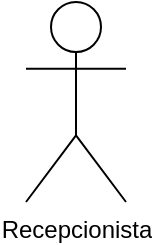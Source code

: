 <mxfile version="13.7.3" type="github">
  <diagram id="MEV_1ULNUNlcin4aDJSM" name="Page-1">
    <mxGraphModel dx="853" dy="761" grid="1" gridSize="10" guides="1" tooltips="1" connect="1" arrows="1" fold="1" page="1" pageScale="1" pageWidth="827" pageHeight="1169" math="0" shadow="0">
      <root>
        <mxCell id="0" />
        <mxCell id="1" parent="0" />
        <mxCell id="KsbxaBQ5GQsEjxH5BDhd-1" value="&lt;div&gt;Recepcionista&lt;/div&gt;" style="shape=umlActor;verticalLabelPosition=bottom;verticalAlign=top;html=1;outlineConnect=0;" vertex="1" parent="1">
          <mxGeometry x="100" y="100" width="50" height="100" as="geometry" />
        </mxCell>
      </root>
    </mxGraphModel>
  </diagram>
</mxfile>
